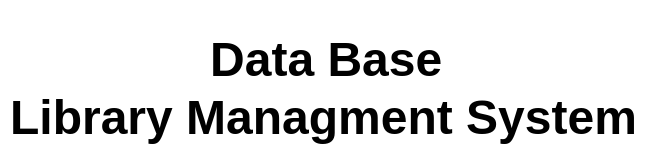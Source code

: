 <mxfile version="20.1.4" type="github"><diagram id="WuksglAjh0D6k_dZVpZf" name="Page-1"><mxGraphModel dx="1662" dy="800" grid="1" gridSize="10" guides="1" tooltips="1" connect="1" arrows="1" fold="1" page="1" pageScale="1" pageWidth="850" pageHeight="1100" math="0" shadow="0"><root><mxCell id="0"/><mxCell id="1" parent="0"/><mxCell id="IE3VCD49kKXD0DnwyCsj-2" value="&lt;h1&gt;&amp;nbsp; &amp;nbsp; &amp;nbsp; &amp;nbsp; &amp;nbsp; &amp;nbsp; &amp;nbsp; &amp;nbsp;Data Base&lt;br&gt;Library Managment System&lt;/h1&gt;" style="text;html=1;strokeColor=none;fillColor=none;spacing=5;spacingTop=-20;whiteSpace=wrap;overflow=hidden;rounded=0;" vertex="1" parent="1"><mxGeometry x="260" y="10" width="330" height="70" as="geometry"/></mxCell></root></mxGraphModel></diagram></mxfile>